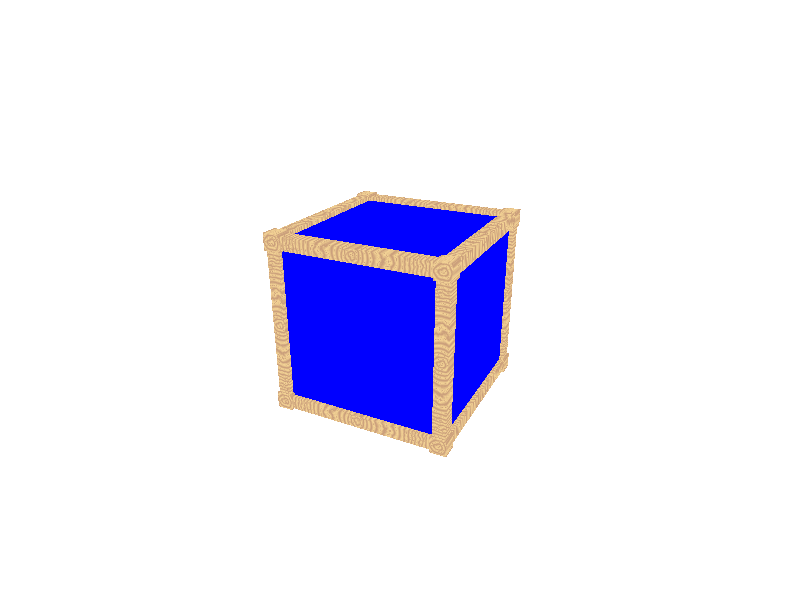  #include "colors.inc"
 #include "woods.inc"


background { White }

// Lights!
//
light_source {
  <-2, 4, -3> * 300           // X, Y, and Z coordinates of the light source
  color White
}

// Camera!
//
camera {
  location <1, 1, -2> * 30 // X, Y and Z coordinates of the camera
  look_at  <0, 1,  0>  // X, Y and Z coordinates of where the camera is aimed
}

#local M_Frame = material {
    texture {
        T_Wood7
        scale 4
    }
}

#local M_Pane = material {
   texture {
       pigment
       {
           Blue
        }
   }
 }

#local north_east = <10, 0, 10>;
#local north_west = <-10, 0, 10>;
#local south_west = <-10, 0, -10>;
#local south_east = <10, 0, -10>;

#local top_north_east = <10, 10, 10>;
#local top_north_west = <-10, 10, 10>;
#local top_south_west = <-10, 10, -10>;
#local top_south_east = <10, 10, -10>;
#local bottom_north_east = <10, -10, 10>;
#local bottom_north_west = <-10, -10, 10>;
#local bottom_south_west = <-10, -10, -10>;
#local bottom_south_east = <10, -10, -10>;

#local Pane = box {
    <-1.0, -1.0, -1.0>
    <1.0, 1.0, 1.0>
    scale <10,.25, 10>

    material { M_Pane }
}

#local FrameCorner = box {
    <-1.0, -1.0, -1.0>,
    <1.0, 1.0, 1.0>
    material { M_Frame }
}

#local FrameEdge = box {
    <-1.0 , -1.0, -1.0>,
    <1.0, 1.0, 1.0>
    scale <0.8, 10, 0.8>
    material { M_Frame }
}

#local BounceBox = union {
    object {
        Pane
        translate 10*y
    }

    object {
        Pane
        translate -10*y
    }

    object {
        Pane
        rotate 90*z
        translate -10*x
    }

     object {
        Pane
        rotate 90*z
        translate 10*x
    }

     object {
        Pane
        rotate 90*x
        translate -10*z
    }

     object {
        Pane
        rotate 90*x
        translate 10*z
    }

    union {
        object {
            FrameEdge
            translate north_east
        }

        object {
            FrameEdge
            translate north_west
        }

        object {
            FrameEdge
            translate south_west
        }

        object {
            FrameEdge
            translate south_east
        }
    }

    union {
        object {
            FrameEdge
            translate north_east
        }

        object {
            FrameEdge
            translate north_west
        }

        object {
            FrameEdge
            translate south_west
        }

        object {
            FrameEdge
            translate south_east
        }

        rotate 90*x
    }

    union {
        object {
            FrameEdge
            translate north_east
        }

        object {
            FrameEdge
            translate north_west
        }

        object {
            FrameEdge
            translate south_west
        }

        object {
            FrameEdge
            translate south_east
        }

        rotate 90*z
    }

    object { 
        FrameCorner 
        translate top_north_east
    }

    object { 
        FrameCorner 
        translate top_north_west
    }

    object { 
        FrameCorner 
        translate top_south_west
    }

    object { 
        FrameCorner
        translate top_south_east 
    }

    object { 
        FrameCorner 
        translate bottom_north_east
    }

    object { 
        FrameCorner 
        translate bottom_north_west
    }

    object { 
        FrameCorner 
        translate bottom_south_west
    }

    object { 
        FrameCorner
        translate bottom_south_east 
    }
}

// plane {
//     y, -1

//     material {
//         texture {
//             pigment {
//                 Blue
//             }
//         }
//     }
// }

object { 
    BounceBox 
    rotate <clock*360, clock*360, clock*360>
}